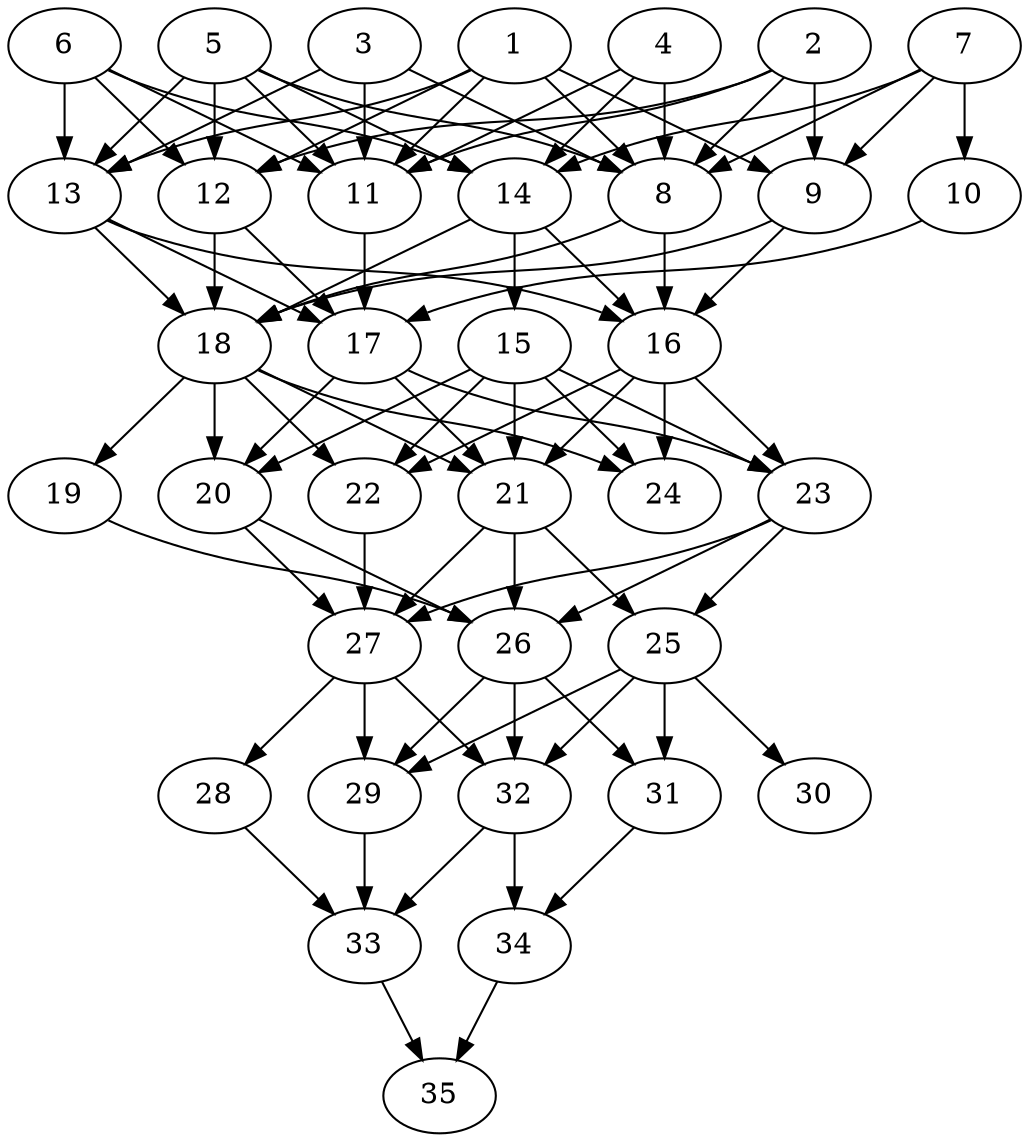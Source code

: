 // DAG automatically generated by daggen at Tue Aug  6 16:28:02 2019
// ./daggen --dot -n 35 --ccr 0.5 --fat 0.5 --regular 0.5 --density 0.8 --mindata 5242880 --maxdata 52428800 
digraph G {
  1 [size="96030720", alpha="0.14", expect_size="48015360"] 
  1 -> 8 [size ="48015360"]
  1 -> 9 [size ="48015360"]
  1 -> 11 [size ="48015360"]
  1 -> 12 [size ="48015360"]
  1 -> 13 [size ="48015360"]
  2 [size="99958784", alpha="0.15", expect_size="49979392"] 
  2 -> 8 [size ="49979392"]
  2 -> 9 [size ="49979392"]
  2 -> 11 [size ="49979392"]
  2 -> 12 [size ="49979392"]
  3 [size="80287744", alpha="0.01", expect_size="40143872"] 
  3 -> 8 [size ="40143872"]
  3 -> 11 [size ="40143872"]
  3 -> 13 [size ="40143872"]
  4 [size="55535616", alpha="0.04", expect_size="27767808"] 
  4 -> 8 [size ="27767808"]
  4 -> 11 [size ="27767808"]
  4 -> 14 [size ="27767808"]
  5 [size="51425280", alpha="0.02", expect_size="25712640"] 
  5 -> 8 [size ="25712640"]
  5 -> 11 [size ="25712640"]
  5 -> 12 [size ="25712640"]
  5 -> 13 [size ="25712640"]
  5 -> 14 [size ="25712640"]
  6 [size="23293952", alpha="0.01", expect_size="11646976"] 
  6 -> 11 [size ="11646976"]
  6 -> 12 [size ="11646976"]
  6 -> 13 [size ="11646976"]
  6 -> 14 [size ="11646976"]
  7 [size="100462592", alpha="0.16", expect_size="50231296"] 
  7 -> 8 [size ="50231296"]
  7 -> 9 [size ="50231296"]
  7 -> 10 [size ="50231296"]
  7 -> 14 [size ="50231296"]
  8 [size="68339712", alpha="0.15", expect_size="34169856"] 
  8 -> 16 [size ="34169856"]
  8 -> 18 [size ="34169856"]
  9 [size="60735488", alpha="0.10", expect_size="30367744"] 
  9 -> 16 [size ="30367744"]
  9 -> 18 [size ="30367744"]
  10 [size="77328384", alpha="0.10", expect_size="38664192"] 
  10 -> 17 [size ="38664192"]
  11 [size="38166528", alpha="0.04", expect_size="19083264"] 
  11 -> 17 [size ="19083264"]
  12 [size="102584320", alpha="0.01", expect_size="51292160"] 
  12 -> 17 [size ="51292160"]
  12 -> 18 [size ="51292160"]
  13 [size="80949248", alpha="0.15", expect_size="40474624"] 
  13 -> 16 [size ="40474624"]
  13 -> 17 [size ="40474624"]
  13 -> 18 [size ="40474624"]
  14 [size="86583296", alpha="0.18", expect_size="43291648"] 
  14 -> 15 [size ="43291648"]
  14 -> 16 [size ="43291648"]
  14 -> 18 [size ="43291648"]
  15 [size="13436928", alpha="0.15", expect_size="6718464"] 
  15 -> 20 [size ="6718464"]
  15 -> 21 [size ="6718464"]
  15 -> 22 [size ="6718464"]
  15 -> 23 [size ="6718464"]
  15 -> 24 [size ="6718464"]
  16 [size="24936448", alpha="0.08", expect_size="12468224"] 
  16 -> 21 [size ="12468224"]
  16 -> 22 [size ="12468224"]
  16 -> 23 [size ="12468224"]
  16 -> 24 [size ="12468224"]
  17 [size="31756288", alpha="0.20", expect_size="15878144"] 
  17 -> 20 [size ="15878144"]
  17 -> 21 [size ="15878144"]
  17 -> 23 [size ="15878144"]
  18 [size="10778624", alpha="0.12", expect_size="5389312"] 
  18 -> 19 [size ="5389312"]
  18 -> 20 [size ="5389312"]
  18 -> 21 [size ="5389312"]
  18 -> 22 [size ="5389312"]
  18 -> 24 [size ="5389312"]
  19 [size="82601984", alpha="0.12", expect_size="41300992"] 
  19 -> 26 [size ="41300992"]
  20 [size="34373632", alpha="0.06", expect_size="17186816"] 
  20 -> 26 [size ="17186816"]
  20 -> 27 [size ="17186816"]
  21 [size="81328128", alpha="0.17", expect_size="40664064"] 
  21 -> 25 [size ="40664064"]
  21 -> 26 [size ="40664064"]
  21 -> 27 [size ="40664064"]
  22 [size="100947968", alpha="0.08", expect_size="50473984"] 
  22 -> 27 [size ="50473984"]
  23 [size="10948608", alpha="0.13", expect_size="5474304"] 
  23 -> 25 [size ="5474304"]
  23 -> 26 [size ="5474304"]
  23 -> 27 [size ="5474304"]
  24 [size="82345984", alpha="0.08", expect_size="41172992"] 
  25 [size="71684096", alpha="0.12", expect_size="35842048"] 
  25 -> 29 [size ="35842048"]
  25 -> 30 [size ="35842048"]
  25 -> 31 [size ="35842048"]
  25 -> 32 [size ="35842048"]
  26 [size="50163712", alpha="0.18", expect_size="25081856"] 
  26 -> 29 [size ="25081856"]
  26 -> 31 [size ="25081856"]
  26 -> 32 [size ="25081856"]
  27 [size="86599680", alpha="0.04", expect_size="43299840"] 
  27 -> 28 [size ="43299840"]
  27 -> 29 [size ="43299840"]
  27 -> 32 [size ="43299840"]
  28 [size="85768192", alpha="0.01", expect_size="42884096"] 
  28 -> 33 [size ="42884096"]
  29 [size="46483456", alpha="0.10", expect_size="23241728"] 
  29 -> 33 [size ="23241728"]
  30 [size="103137280", alpha="0.12", expect_size="51568640"] 
  31 [size="34895872", alpha="0.01", expect_size="17447936"] 
  31 -> 34 [size ="17447936"]
  32 [size="21676032", alpha="0.08", expect_size="10838016"] 
  32 -> 33 [size ="10838016"]
  32 -> 34 [size ="10838016"]
  33 [size="58580992", alpha="0.11", expect_size="29290496"] 
  33 -> 35 [size ="29290496"]
  34 [size="26671104", alpha="0.10", expect_size="13335552"] 
  34 -> 35 [size ="13335552"]
  35 [size="65366016", alpha="0.10", expect_size="32683008"] 
}

